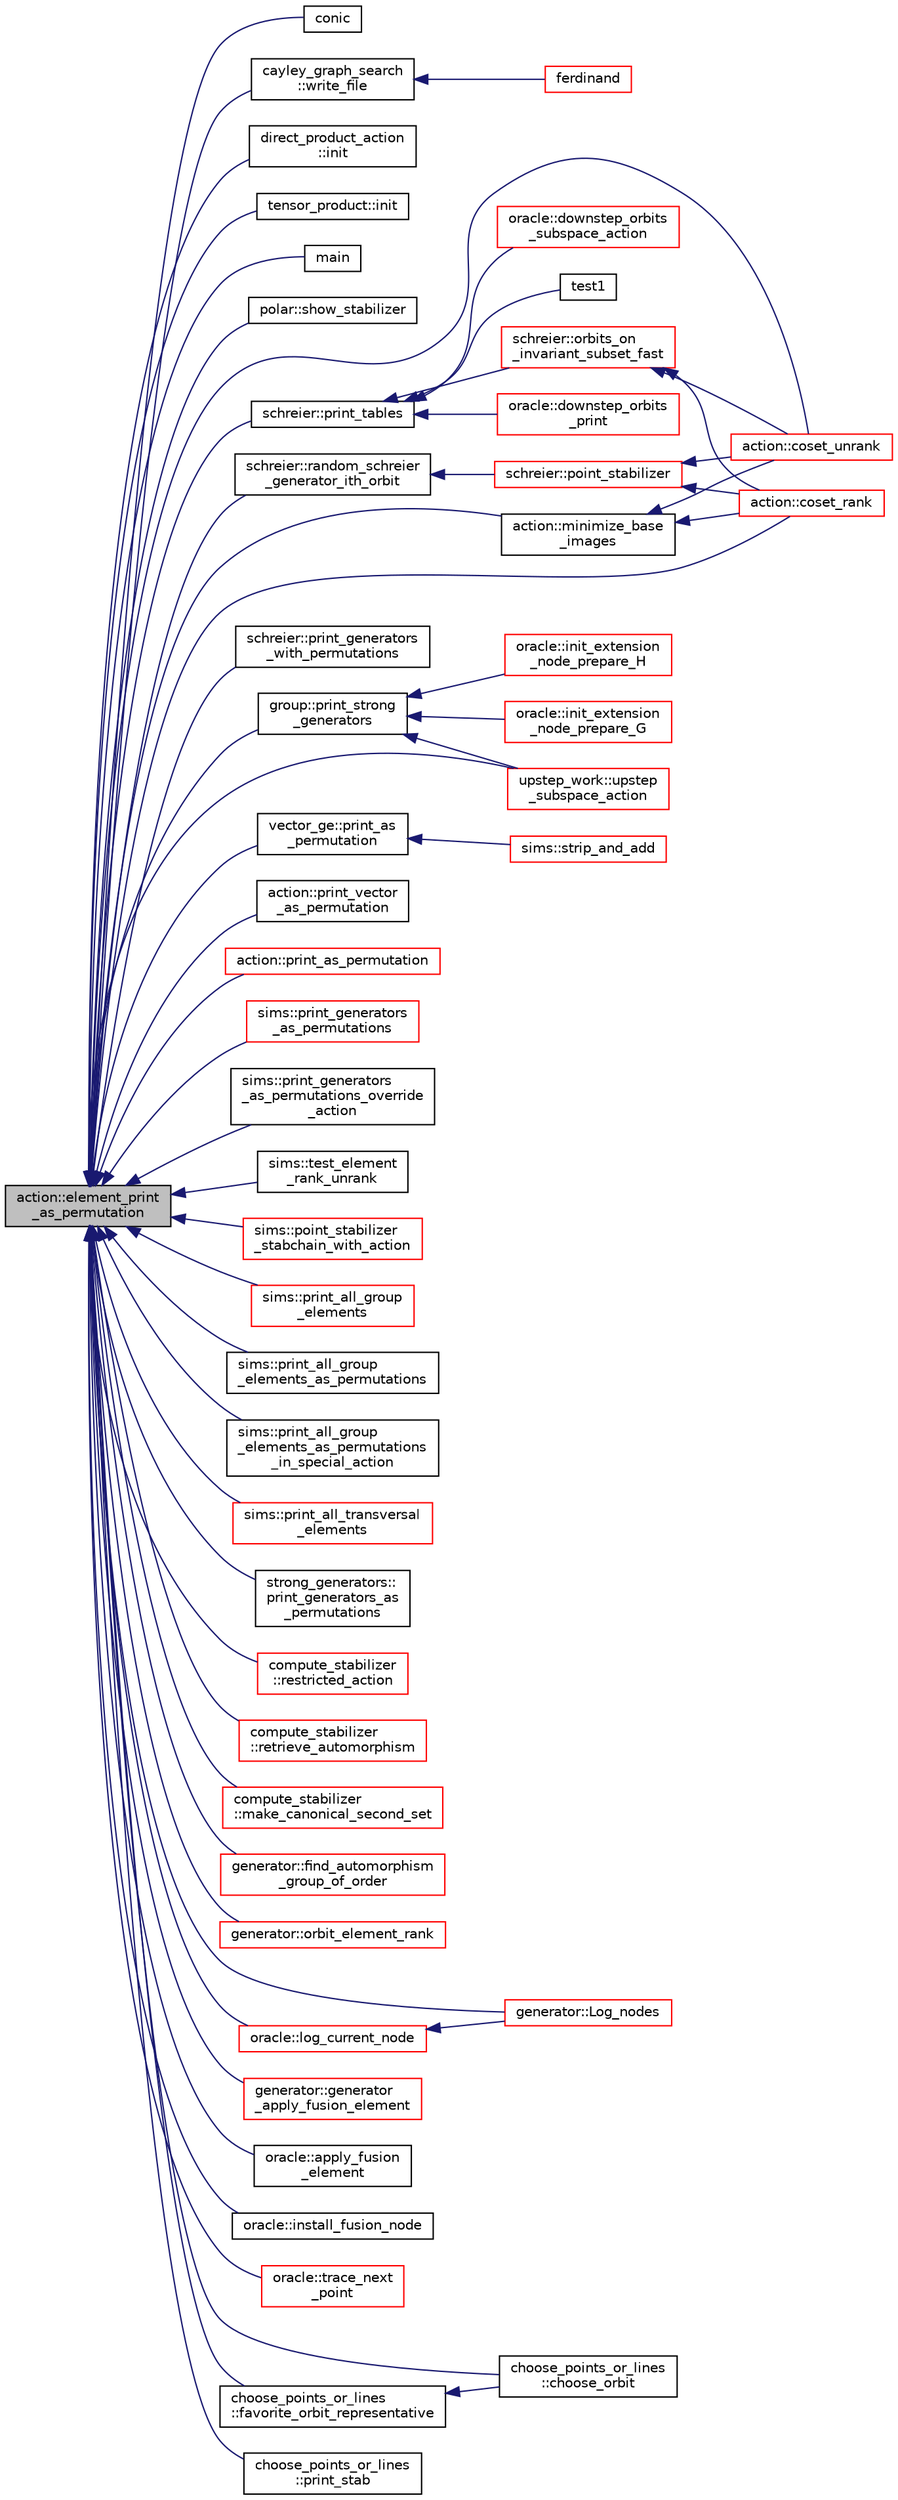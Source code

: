 digraph "action::element_print_as_permutation"
{
  edge [fontname="Helvetica",fontsize="10",labelfontname="Helvetica",labelfontsize="10"];
  node [fontname="Helvetica",fontsize="10",shape=record];
  rankdir="LR";
  Node7409 [label="action::element_print\l_as_permutation",height=0.2,width=0.4,color="black", fillcolor="grey75", style="filled", fontcolor="black"];
  Node7409 -> Node7410 [dir="back",color="midnightblue",fontsize="10",style="solid",fontname="Helvetica"];
  Node7410 [label="conic",height=0.2,width=0.4,color="black", fillcolor="white", style="filled",URL="$d4/de8/conic_8_c.html#a96def9474b981a9d5831a9b48d85d652"];
  Node7409 -> Node7411 [dir="back",color="midnightblue",fontsize="10",style="solid",fontname="Helvetica"];
  Node7411 [label="cayley_graph_search\l::write_file",height=0.2,width=0.4,color="black", fillcolor="white", style="filled",URL="$de/dae/classcayley__graph__search.html#a428879782c317f9a4f9524ea5d16072b"];
  Node7411 -> Node7412 [dir="back",color="midnightblue",fontsize="10",style="solid",fontname="Helvetica"];
  Node7412 [label="ferdinand",height=0.2,width=0.4,color="red", fillcolor="white", style="filled",URL="$da/df3/ferdinand_8_c.html#a322b57727d23cf5a0932f11c30ea18d9"];
  Node7409 -> Node7414 [dir="back",color="midnightblue",fontsize="10",style="solid",fontname="Helvetica"];
  Node7414 [label="direct_product_action\l::init",height=0.2,width=0.4,color="black", fillcolor="white", style="filled",URL="$d3/d78/classdirect__product__action.html#aad40060e5821c011cccaa65a5c4df64f"];
  Node7409 -> Node7415 [dir="back",color="midnightblue",fontsize="10",style="solid",fontname="Helvetica"];
  Node7415 [label="tensor_product::init",height=0.2,width=0.4,color="black", fillcolor="white", style="filled",URL="$dd/d3e/classtensor__product.html#a2a8ac905e80dd9bb7339c9506c3521d3"];
  Node7409 -> Node7416 [dir="back",color="midnightblue",fontsize="10",style="solid",fontname="Helvetica"];
  Node7416 [label="main",height=0.2,width=0.4,color="black", fillcolor="white", style="filled",URL="$d5/d0d/apps_2projective__space_2polar_8_c.html#a217dbf8b442f20279ea00b898af96f52"];
  Node7409 -> Node7417 [dir="back",color="midnightblue",fontsize="10",style="solid",fontname="Helvetica"];
  Node7417 [label="polar::show_stabilizer",height=0.2,width=0.4,color="black", fillcolor="white", style="filled",URL="$da/d1c/classpolar.html#a24c5eb95c94171766c5fdc098db90581"];
  Node7409 -> Node7418 [dir="back",color="midnightblue",fontsize="10",style="solid",fontname="Helvetica"];
  Node7418 [label="schreier::print_tables",height=0.2,width=0.4,color="black", fillcolor="white", style="filled",URL="$d3/dd6/classschreier.html#a5716ca3378149c1f21f642395d7831fb"];
  Node7418 -> Node7419 [dir="back",color="midnightblue",fontsize="10",style="solid",fontname="Helvetica"];
  Node7419 [label="test1",height=0.2,width=0.4,color="black", fillcolor="white", style="filled",URL="$d9/db0/factor__space_8_c.html#ae2a201e46836d85cb2c5579a837b641a"];
  Node7418 -> Node7420 [dir="back",color="midnightblue",fontsize="10",style="solid",fontname="Helvetica"];
  Node7420 [label="schreier::orbits_on\l_invariant_subset_fast",height=0.2,width=0.4,color="red", fillcolor="white", style="filled",URL="$d3/dd6/classschreier.html#ada89df0b995b15f149a9aa3b2f571861"];
  Node7420 -> Node7425 [dir="back",color="midnightblue",fontsize="10",style="solid",fontname="Helvetica"];
  Node7425 [label="action::coset_unrank",height=0.2,width=0.4,color="red", fillcolor="white", style="filled",URL="$d2/d86/classaction.html#aeabf488f671d4e77a8a892eb58d82b34"];
  Node7420 -> Node7456 [dir="back",color="midnightblue",fontsize="10",style="solid",fontname="Helvetica"];
  Node7456 [label="action::coset_rank",height=0.2,width=0.4,color="red", fillcolor="white", style="filled",URL="$d2/d86/classaction.html#a5757c5b9562366be88526cc943c015e0"];
  Node7418 -> Node7460 [dir="back",color="midnightblue",fontsize="10",style="solid",fontname="Helvetica"];
  Node7460 [label="oracle::downstep_orbits\l_print",height=0.2,width=0.4,color="red", fillcolor="white", style="filled",URL="$d7/da7/classoracle.html#a7c267cd92618aacf63d6fb3d8730df33"];
  Node7418 -> Node7520 [dir="back",color="midnightblue",fontsize="10",style="solid",fontname="Helvetica"];
  Node7520 [label="oracle::downstep_orbits\l_subspace_action",height=0.2,width=0.4,color="red", fillcolor="white", style="filled",URL="$d7/da7/classoracle.html#adcf946d772e92646c47cf264764d85a6"];
  Node7409 -> Node7521 [dir="back",color="midnightblue",fontsize="10",style="solid",fontname="Helvetica"];
  Node7521 [label="schreier::print_generators\l_with_permutations",height=0.2,width=0.4,color="black", fillcolor="white", style="filled",URL="$d3/dd6/classschreier.html#ab323eaaa1c3468b763f7ccfb3aae76df"];
  Node7409 -> Node7522 [dir="back",color="midnightblue",fontsize="10",style="solid",fontname="Helvetica"];
  Node7522 [label="schreier::random_schreier\l_generator_ith_orbit",height=0.2,width=0.4,color="black", fillcolor="white", style="filled",URL="$d3/dd6/classschreier.html#a285786eaa8f7e8d50d59c2335c549044"];
  Node7522 -> Node7523 [dir="back",color="midnightblue",fontsize="10",style="solid",fontname="Helvetica"];
  Node7523 [label="schreier::point_stabilizer",height=0.2,width=0.4,color="red", fillcolor="white", style="filled",URL="$d3/dd6/classschreier.html#a976a31dfe3238284d96fc200532c7077"];
  Node7523 -> Node7425 [dir="back",color="midnightblue",fontsize="10",style="solid",fontname="Helvetica"];
  Node7523 -> Node7456 [dir="back",color="midnightblue",fontsize="10",style="solid",fontname="Helvetica"];
  Node7409 -> Node7550 [dir="back",color="midnightblue",fontsize="10",style="solid",fontname="Helvetica"];
  Node7550 [label="group::print_strong\l_generators",height=0.2,width=0.4,color="black", fillcolor="white", style="filled",URL="$d1/db7/classgroup.html#a28168557ca6d4330258f84127d2e5eca"];
  Node7550 -> Node7551 [dir="back",color="midnightblue",fontsize="10",style="solid",fontname="Helvetica"];
  Node7551 [label="oracle::init_extension\l_node_prepare_G",height=0.2,width=0.4,color="red", fillcolor="white", style="filled",URL="$d7/da7/classoracle.html#afa9983d0c22028563d6a6b812c888b32"];
  Node7550 -> Node7557 [dir="back",color="midnightblue",fontsize="10",style="solid",fontname="Helvetica"];
  Node7557 [label="oracle::init_extension\l_node_prepare_H",height=0.2,width=0.4,color="red", fillcolor="white", style="filled",URL="$d7/da7/classoracle.html#a6a121e9674bbd011685430a95dbc1b77"];
  Node7550 -> Node7558 [dir="back",color="midnightblue",fontsize="10",style="solid",fontname="Helvetica"];
  Node7558 [label="upstep_work::upstep\l_subspace_action",height=0.2,width=0.4,color="red", fillcolor="white", style="filled",URL="$d2/dd6/classupstep__work.html#afd45c862c93f460a2e523f074d024529"];
  Node7409 -> Node7559 [dir="back",color="midnightblue",fontsize="10",style="solid",fontname="Helvetica"];
  Node7559 [label="vector_ge::print_as\l_permutation",height=0.2,width=0.4,color="black", fillcolor="white", style="filled",URL="$d4/d6e/classvector__ge.html#ac62360340b6ad2484c121584465eeef2"];
  Node7559 -> Node7560 [dir="back",color="midnightblue",fontsize="10",style="solid",fontname="Helvetica"];
  Node7560 [label="sims::strip_and_add",height=0.2,width=0.4,color="red", fillcolor="white", style="filled",URL="$d9/df3/classsims.html#a9b8596883351af7ca772a7b0866a4027"];
  Node7409 -> Node7605 [dir="back",color="midnightblue",fontsize="10",style="solid",fontname="Helvetica"];
  Node7605 [label="action::print_vector\l_as_permutation",height=0.2,width=0.4,color="black", fillcolor="white", style="filled",URL="$d2/d86/classaction.html#a9611a3c993adc3979c430a680c748b14"];
  Node7409 -> Node7606 [dir="back",color="midnightblue",fontsize="10",style="solid",fontname="Helvetica"];
  Node7606 [label="action::minimize_base\l_images",height=0.2,width=0.4,color="black", fillcolor="white", style="filled",URL="$d2/d86/classaction.html#a93d3f510f8678d02b8f246863b542317"];
  Node7606 -> Node7425 [dir="back",color="midnightblue",fontsize="10",style="solid",fontname="Helvetica"];
  Node7606 -> Node7456 [dir="back",color="midnightblue",fontsize="10",style="solid",fontname="Helvetica"];
  Node7409 -> Node7607 [dir="back",color="midnightblue",fontsize="10",style="solid",fontname="Helvetica"];
  Node7607 [label="action::print_as_permutation",height=0.2,width=0.4,color="red", fillcolor="white", style="filled",URL="$d2/d86/classaction.html#a01bb17b754c12f5b5d90f9d908e2a338"];
  Node7409 -> Node7425 [dir="back",color="midnightblue",fontsize="10",style="solid",fontname="Helvetica"];
  Node7409 -> Node7456 [dir="back",color="midnightblue",fontsize="10",style="solid",fontname="Helvetica"];
  Node7409 -> Node7692 [dir="back",color="midnightblue",fontsize="10",style="solid",fontname="Helvetica"];
  Node7692 [label="sims::print_generators\l_as_permutations",height=0.2,width=0.4,color="red", fillcolor="white", style="filled",URL="$d9/df3/classsims.html#ae46e51d796b88c621c497fc1cb7cf90e"];
  Node7409 -> Node7693 [dir="back",color="midnightblue",fontsize="10",style="solid",fontname="Helvetica"];
  Node7693 [label="sims::print_generators\l_as_permutations_override\l_action",height=0.2,width=0.4,color="black", fillcolor="white", style="filled",URL="$d9/df3/classsims.html#adead6abd4ac7a6a90073271c4fee5671"];
  Node7409 -> Node7694 [dir="back",color="midnightblue",fontsize="10",style="solid",fontname="Helvetica"];
  Node7694 [label="sims::test_element\l_rank_unrank",height=0.2,width=0.4,color="black", fillcolor="white", style="filled",URL="$d9/df3/classsims.html#af0dc692d7920ab6e6cd4a79778faa6e0"];
  Node7409 -> Node7695 [dir="back",color="midnightblue",fontsize="10",style="solid",fontname="Helvetica"];
  Node7695 [label="sims::point_stabilizer\l_stabchain_with_action",height=0.2,width=0.4,color="red", fillcolor="white", style="filled",URL="$d9/df3/classsims.html#a3ab0527c4d7d0647f8f442f3cfb4c1be"];
  Node7409 -> Node7700 [dir="back",color="midnightblue",fontsize="10",style="solid",fontname="Helvetica"];
  Node7700 [label="sims::print_all_group\l_elements",height=0.2,width=0.4,color="red", fillcolor="white", style="filled",URL="$d9/df3/classsims.html#a000c1f285c6678fe7f591ced343588aa"];
  Node7409 -> Node7701 [dir="back",color="midnightblue",fontsize="10",style="solid",fontname="Helvetica"];
  Node7701 [label="sims::print_all_group\l_elements_as_permutations",height=0.2,width=0.4,color="black", fillcolor="white", style="filled",URL="$d9/df3/classsims.html#ad3c082db18cfacc6d11206ccb984ef25"];
  Node7409 -> Node7702 [dir="back",color="midnightblue",fontsize="10",style="solid",fontname="Helvetica"];
  Node7702 [label="sims::print_all_group\l_elements_as_permutations\l_in_special_action",height=0.2,width=0.4,color="black", fillcolor="white", style="filled",URL="$d9/df3/classsims.html#aa117d84d5f8814bb566e170113355791"];
  Node7409 -> Node7703 [dir="back",color="midnightblue",fontsize="10",style="solid",fontname="Helvetica"];
  Node7703 [label="sims::print_all_transversal\l_elements",height=0.2,width=0.4,color="red", fillcolor="white", style="filled",URL="$d9/df3/classsims.html#ac8dc8f09ae341b1b858b14221bb7646b"];
  Node7409 -> Node7704 [dir="back",color="midnightblue",fontsize="10",style="solid",fontname="Helvetica"];
  Node7704 [label="strong_generators::\lprint_generators_as\l_permutations",height=0.2,width=0.4,color="black", fillcolor="white", style="filled",URL="$dc/d09/classstrong__generators.html#ab08a961b1e23ea15b4a28f1d3102dab0"];
  Node7409 -> Node7587 [dir="back",color="midnightblue",fontsize="10",style="solid",fontname="Helvetica"];
  Node7587 [label="compute_stabilizer\l::restricted_action",height=0.2,width=0.4,color="red", fillcolor="white", style="filled",URL="$d8/d30/classcompute__stabilizer.html#a895df470da0ac14f812c3c4b6f2280b9"];
  Node7409 -> Node7705 [dir="back",color="midnightblue",fontsize="10",style="solid",fontname="Helvetica"];
  Node7705 [label="compute_stabilizer\l::retrieve_automorphism",height=0.2,width=0.4,color="red", fillcolor="white", style="filled",URL="$d8/d30/classcompute__stabilizer.html#a363640c4b0009ef9ab5999a436647ac0"];
  Node7409 -> Node7590 [dir="back",color="midnightblue",fontsize="10",style="solid",fontname="Helvetica"];
  Node7590 [label="compute_stabilizer\l::make_canonical_second_set",height=0.2,width=0.4,color="red", fillcolor="white", style="filled",URL="$d8/d30/classcompute__stabilizer.html#aa33f9b1e4823afd5196eec36d3082084"];
  Node7409 -> Node7706 [dir="back",color="midnightblue",fontsize="10",style="solid",fontname="Helvetica"];
  Node7706 [label="generator::find_automorphism\l_group_of_order",height=0.2,width=0.4,color="red", fillcolor="white", style="filled",URL="$d7/d73/classgenerator.html#a0e1112dc17485a838afe04b4d011a0df"];
  Node7409 -> Node7458 [dir="back",color="midnightblue",fontsize="10",style="solid",fontname="Helvetica"];
  Node7458 [label="generator::orbit_element_rank",height=0.2,width=0.4,color="red", fillcolor="white", style="filled",URL="$d7/d73/classgenerator.html#a98e10a923dffa737fdb6ebc703d53fae"];
  Node7409 -> Node7708 [dir="back",color="midnightblue",fontsize="10",style="solid",fontname="Helvetica"];
  Node7708 [label="generator::Log_nodes",height=0.2,width=0.4,color="red", fillcolor="white", style="filled",URL="$d7/d73/classgenerator.html#ae9af20d24cee32bf11fe6cb9f9d8cfdf"];
  Node7409 -> Node7709 [dir="back",color="midnightblue",fontsize="10",style="solid",fontname="Helvetica"];
  Node7709 [label="generator::generator\l_apply_fusion_element",height=0.2,width=0.4,color="red", fillcolor="white", style="filled",URL="$d7/d73/classgenerator.html#a5e555672da45c6fbc2c5b2d2aa9bb537"];
  Node7409 -> Node7745 [dir="back",color="midnightblue",fontsize="10",style="solid",fontname="Helvetica"];
  Node7745 [label="oracle::log_current_node",height=0.2,width=0.4,color="red", fillcolor="white", style="filled",URL="$d7/da7/classoracle.html#a51f9cd387e52812e9a67f4d9cfcca603"];
  Node7745 -> Node7708 [dir="back",color="midnightblue",fontsize="10",style="solid",fontname="Helvetica"];
  Node7409 -> Node7752 [dir="back",color="midnightblue",fontsize="10",style="solid",fontname="Helvetica"];
  Node7752 [label="oracle::apply_fusion\l_element",height=0.2,width=0.4,color="black", fillcolor="white", style="filled",URL="$d7/da7/classoracle.html#a934dc7bfa4c5ad2086ce7c63de5ba536"];
  Node7409 -> Node7753 [dir="back",color="midnightblue",fontsize="10",style="solid",fontname="Helvetica"];
  Node7753 [label="oracle::install_fusion_node",height=0.2,width=0.4,color="black", fillcolor="white", style="filled",URL="$d7/da7/classoracle.html#a8375f717ccaea657f03f4d03fa68a9a2"];
  Node7409 -> Node7621 [dir="back",color="midnightblue",fontsize="10",style="solid",fontname="Helvetica"];
  Node7621 [label="oracle::trace_next\l_point",height=0.2,width=0.4,color="red", fillcolor="white", style="filled",URL="$d7/da7/classoracle.html#ae86c3f9d4b95b5a6e88ee0959942ecde"];
  Node7409 -> Node7558 [dir="back",color="midnightblue",fontsize="10",style="solid",fontname="Helvetica"];
  Node7409 -> Node7726 [dir="back",color="midnightblue",fontsize="10",style="solid",fontname="Helvetica"];
  Node7726 [label="choose_points_or_lines\l::choose_orbit",height=0.2,width=0.4,color="black", fillcolor="white", style="filled",URL="$d6/d75/classchoose__points__or__lines.html#a17def7dc2b9407b483d887fb24fab74d"];
  Node7409 -> Node7725 [dir="back",color="midnightblue",fontsize="10",style="solid",fontname="Helvetica"];
  Node7725 [label="choose_points_or_lines\l::favorite_orbit_representative",height=0.2,width=0.4,color="black", fillcolor="white", style="filled",URL="$d6/d75/classchoose__points__or__lines.html#ae2f603d9869c63a6ede08afc8e2da234"];
  Node7725 -> Node7726 [dir="back",color="midnightblue",fontsize="10",style="solid",fontname="Helvetica"];
  Node7409 -> Node7754 [dir="back",color="midnightblue",fontsize="10",style="solid",fontname="Helvetica"];
  Node7754 [label="choose_points_or_lines\l::print_stab",height=0.2,width=0.4,color="black", fillcolor="white", style="filled",URL="$d6/d75/classchoose__points__or__lines.html#abf1e533cc3e4f9c0cdbe95f2cdfa5547"];
}
